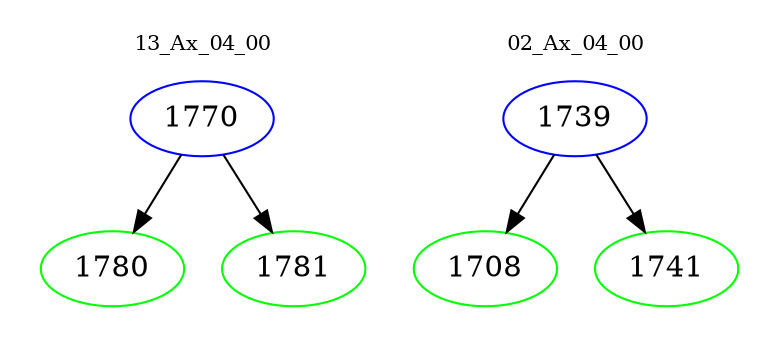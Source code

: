 digraph{
subgraph cluster_0 {
color = white
label = "13_Ax_04_00";
fontsize=10;
T0_1770 [label="1770", color="blue"]
T0_1770 -> T0_1780 [color="black"]
T0_1780 [label="1780", color="green"]
T0_1770 -> T0_1781 [color="black"]
T0_1781 [label="1781", color="green"]
}
subgraph cluster_1 {
color = white
label = "02_Ax_04_00";
fontsize=10;
T1_1739 [label="1739", color="blue"]
T1_1739 -> T1_1708 [color="black"]
T1_1708 [label="1708", color="green"]
T1_1739 -> T1_1741 [color="black"]
T1_1741 [label="1741", color="green"]
}
}
